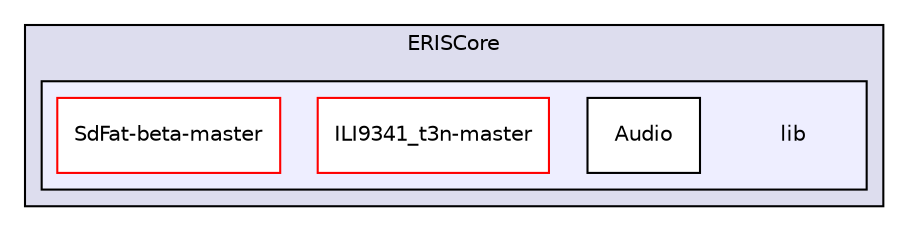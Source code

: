 digraph "C:/Users/Shadow/Documents/GitHub/ERISCore/lib" {
  compound=true
  node [ fontsize="10", fontname="Helvetica"];
  edge [ labelfontsize="10", labelfontname="Helvetica"];
  subgraph clusterdir_4ef12e58aa429d652d8cf572cf893a50 {
    graph [ bgcolor="#ddddee", pencolor="black", label="ERISCore" fontname="Helvetica", fontsize="10", URL="dir_4ef12e58aa429d652d8cf572cf893a50.html"]
  subgraph clusterdir_a1057353f0d746f72dccba68772260b8 {
    graph [ bgcolor="#eeeeff", pencolor="black", label="" URL="dir_a1057353f0d746f72dccba68772260b8.html"];
    dir_a1057353f0d746f72dccba68772260b8 [shape=plaintext label="lib"];
    dir_c9a5ea71880f376b5d31d61d26761227 [shape=box label="Audio" color="black" fillcolor="white" style="filled" URL="dir_c9a5ea71880f376b5d31d61d26761227.html"];
    dir_52cc0d2ecc826c584cbeb18250b7d482 [shape=box label="ILI9341_t3n-master" color="red" fillcolor="white" style="filled" URL="dir_52cc0d2ecc826c584cbeb18250b7d482.html"];
    dir_e0ef193a8bd344728df71d973a5e04e1 [shape=box label="SdFat-beta-master" color="red" fillcolor="white" style="filled" URL="dir_e0ef193a8bd344728df71d973a5e04e1.html"];
  }
  }
}
